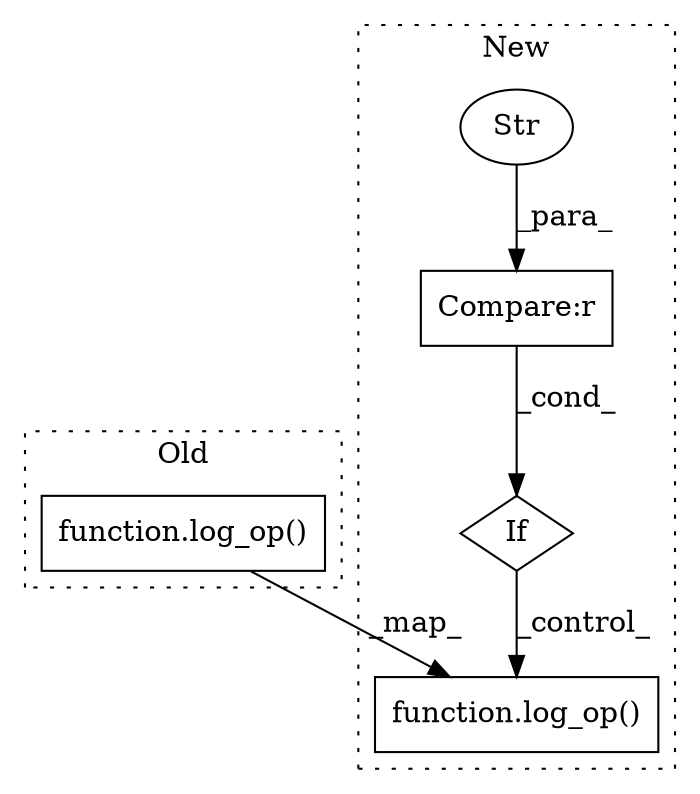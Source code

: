 digraph G {
subgraph cluster0 {
1 [label="function.log_op()" a="75" s="2302,2321" l="7,1" shape="box"];
label = "Old";
style="dotted";
}
subgraph cluster1 {
2 [label="function.log_op()" a="75" s="2729,2761" l="7,1" shape="box"];
3 [label="If" a="96" s="2700" l="3" shape="diamond"];
4 [label="Compare:r" a="40" s="2703" l="24" shape="box"];
5 [label="Str" a="66" s="2703" l="6" shape="ellipse"];
label = "New";
style="dotted";
}
1 -> 2 [label="_map_"];
3 -> 2 [label="_control_"];
4 -> 3 [label="_cond_"];
5 -> 4 [label="_para_"];
}